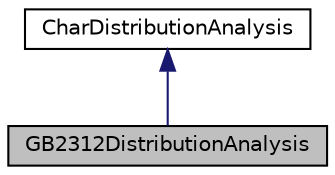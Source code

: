 digraph "GB2312DistributionAnalysis"
{
  edge [fontname="Helvetica",fontsize="10",labelfontname="Helvetica",labelfontsize="10"];
  node [fontname="Helvetica",fontsize="10",shape=record];
  Node0 [label="GB2312DistributionAnalysis",height=0.2,width=0.4,color="black", fillcolor="grey75", style="filled", fontcolor="black"];
  Node1 -> Node0 [dir="back",color="midnightblue",fontsize="10",style="solid",fontname="Helvetica"];
  Node1 [label="CharDistributionAnalysis",height=0.2,width=0.4,color="black", fillcolor="white", style="filled",URL="$class_char_distribution_analysis.html"];
}
